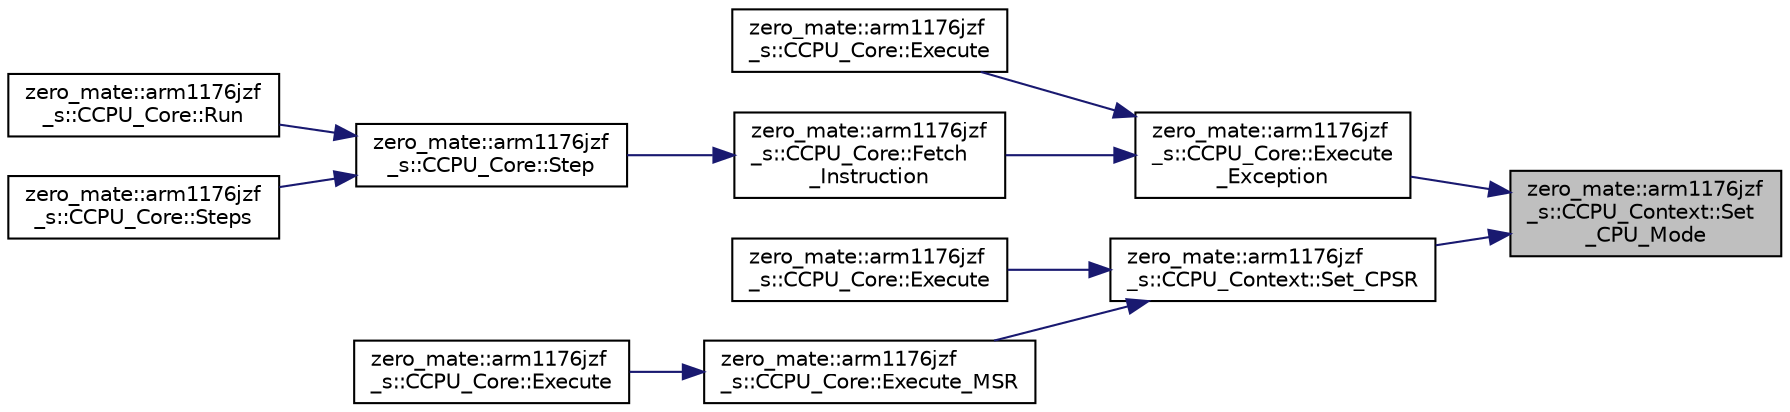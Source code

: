 digraph "zero_mate::arm1176jzf_s::CCPU_Context::Set_CPU_Mode"
{
 // LATEX_PDF_SIZE
  bgcolor="transparent";
  edge [fontname="Helvetica",fontsize="10",labelfontname="Helvetica",labelfontsize="10"];
  node [fontname="Helvetica",fontsize="10",shape=record];
  rankdir="RL";
  Node1 [label="zero_mate::arm1176jzf\l_s::CCPU_Context::Set\l_CPU_Mode",height=0.2,width=0.4,color="black", fillcolor="grey75", style="filled", fontcolor="black",tooltip=" "];
  Node1 -> Node2 [dir="back",color="midnightblue",fontsize="10",style="solid",fontname="Helvetica"];
  Node2 [label="zero_mate::arm1176jzf\l_s::CCPU_Core::Execute\l_Exception",height=0.2,width=0.4,color="black",URL="$classzero__mate_1_1arm1176jzf__s_1_1CCPU__Core.html#a85e6ef006a36e1adb56abd3ecc6481be",tooltip="Executes a CPU exception."];
  Node2 -> Node3 [dir="back",color="midnightblue",fontsize="10",style="solid",fontname="Helvetica"];
  Node3 [label="zero_mate::arm1176jzf\l_s::CCPU_Core::Execute",height=0.2,width=0.4,color="black",URL="$classzero__mate_1_1arm1176jzf__s_1_1CCPU__Core.html#ac81ae05305c6916b7eda83abff602dcf",tooltip="Executes a single instruction."];
  Node2 -> Node4 [dir="back",color="midnightblue",fontsize="10",style="solid",fontname="Helvetica"];
  Node4 [label="zero_mate::arm1176jzf\l_s::CCPU_Core::Fetch\l_Instruction",height=0.2,width=0.4,color="black",URL="$classzero__mate_1_1arm1176jzf__s_1_1CCPU__Core.html#aa327755c4c57c01f03e16fb3d1195f6a",tooltip="Fetches the next instruction."];
  Node4 -> Node5 [dir="back",color="midnightblue",fontsize="10",style="solid",fontname="Helvetica"];
  Node5 [label="zero_mate::arm1176jzf\l_s::CCPU_Core::Step",height=0.2,width=0.4,color="black",URL="$classzero__mate_1_1arm1176jzf__s_1_1CCPU__Core.html#a1665360d8ae71ed541b4c10f39e655a5",tooltip=" "];
  Node5 -> Node6 [dir="back",color="midnightblue",fontsize="10",style="solid",fontname="Helvetica"];
  Node6 [label="zero_mate::arm1176jzf\l_s::CCPU_Core::Run",height=0.2,width=0.4,color="black",URL="$classzero__mate_1_1arm1176jzf__s_1_1CCPU__Core.html#ad07b9956fd3f7b6c64b93c69243092f4",tooltip="Starts the execution."];
  Node5 -> Node7 [dir="back",color="midnightblue",fontsize="10",style="solid",fontname="Helvetica"];
  Node7 [label="zero_mate::arm1176jzf\l_s::CCPU_Core::Steps",height=0.2,width=0.4,color="black",URL="$classzero__mate_1_1arm1176jzf__s_1_1CCPU__Core.html#a16544e9981489e1f4a25405248e5a5c0",tooltip=" "];
  Node1 -> Node8 [dir="back",color="midnightblue",fontsize="10",style="solid",fontname="Helvetica"];
  Node8 [label="zero_mate::arm1176jzf\l_s::CCPU_Context::Set_CPSR",height=0.2,width=0.4,color="black",URL="$classzero__mate_1_1arm1176jzf__s_1_1CCPU__Context.html#a53765299c790cc790e15deb2c701bd2a",tooltip=" "];
  Node8 -> Node9 [dir="back",color="midnightblue",fontsize="10",style="solid",fontname="Helvetica"];
  Node9 [label="zero_mate::arm1176jzf\l_s::CCPU_Core::Execute",height=0.2,width=0.4,color="black",URL="$classzero__mate_1_1arm1176jzf__s_1_1CCPU__Core.html#a92c997ad914fb73cec7feb5fa26d8ead",tooltip="Executes a data processing instruction."];
  Node8 -> Node10 [dir="back",color="midnightblue",fontsize="10",style="solid",fontname="Helvetica"];
  Node10 [label="zero_mate::arm1176jzf\l_s::CCPU_Core::Execute_MSR",height=0.2,width=0.4,color="black",URL="$classzero__mate_1_1arm1176jzf__s_1_1CCPU__Core.html#abe7461d09a52f28f99037717f61975c6",tooltip="Executes an MSR instruction (move data to CPSR/SPSR from an ARM register)."];
  Node10 -> Node11 [dir="back",color="midnightblue",fontsize="10",style="solid",fontname="Helvetica"];
  Node11 [label="zero_mate::arm1176jzf\l_s::CCPU_Core::Execute",height=0.2,width=0.4,color="black",URL="$classzero__mate_1_1arm1176jzf__s_1_1CCPU__Core.html#a3a90c040b3cbe4545a9acc5e35acdd45",tooltip="Executes a PSR transfer instruction."];
}
